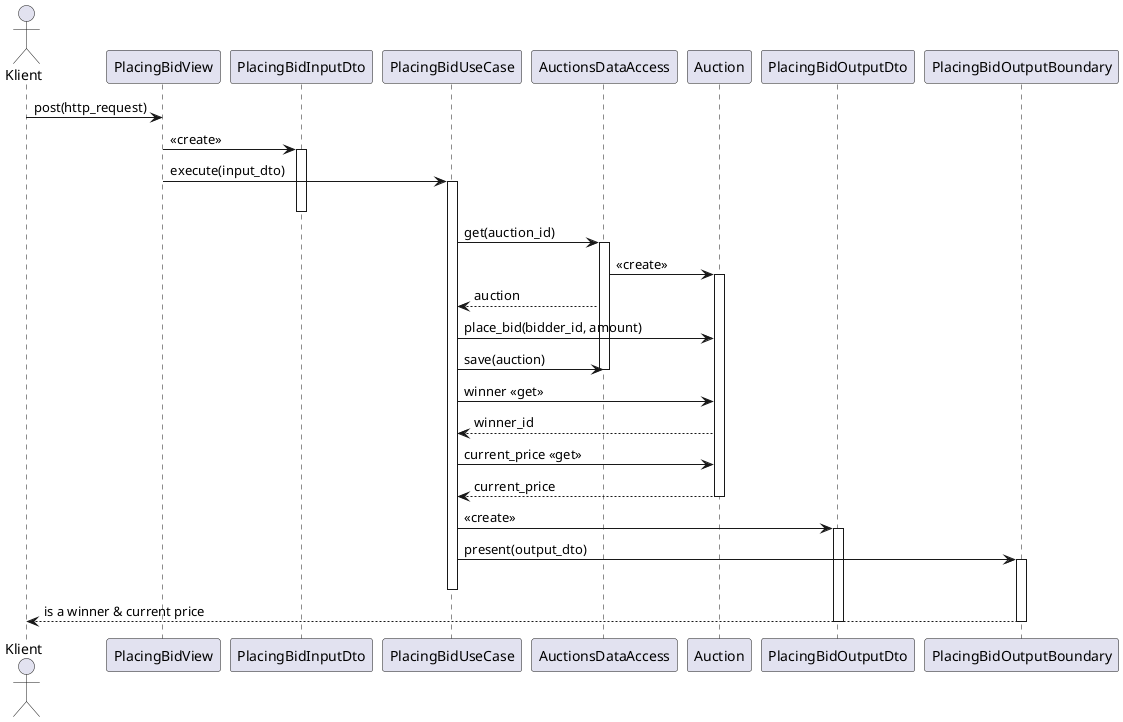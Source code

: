 !include https://raw.githubusercontent.com/bschwarz/puml-themes/master/themes/materia/puml-theme-materia.puml
@startuml
actor Klient as client
participant PlacingBidView as view
participant PlacingBidInputDto as input_dto
participant PlacingBidUseCase as use_case
participant AuctionsDataAccess as data_access
participant Auction as auction
participant PlacingBidOutputDto as output_dto
participant PlacingBidOutputBoundary as output_boundary

client -> view: post(http_request)
view -> input_dto: << create >>
activate input_dto

view -> use_case: execute(input_dto)
activate use_case
deactivate input_dto

use_case -> data_access: get(auction_id)
activate data_access

data_access -> auction: << create >>
activate auction

data_access --> use_case: auction

use_case -> auction: place_bid(bidder_id, amount)

use_case -> data_access: save(auction)
deactivate data_access

use_case -> auction: winner << get >>
auction --> use_case: winner_id
use_case -> auction: current_price << get >>
auction --> use_case: current_price
deactivate auction

use_case -> output_dto: << create >>
activate output_dto

use_case -> output_boundary: present(output_dto)
activate output_boundary
deactivate use_case

output_boundary --> client: is a winner & current price
deactivate output_dto
deactivate output_boundary

@enduml

